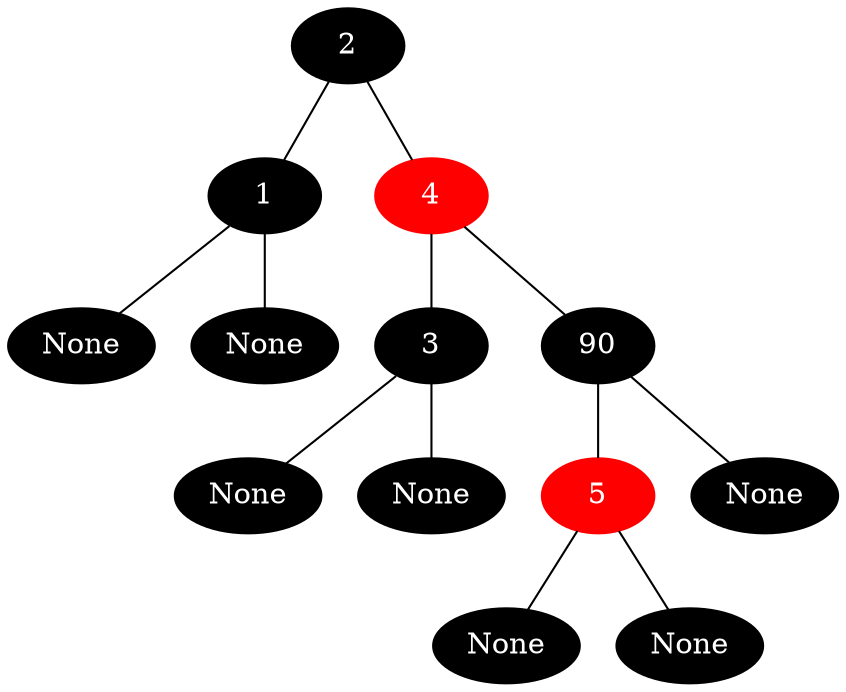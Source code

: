 graph {
	 0 [label="2", color=black, style=filled, fontcolor=white];
	 1 [label="1", color=black, style=filled, fontcolor=white];
	 2 [label="None", color=black, style=filled, fontcolor=white];
	 3 [label="None", color=black, style=filled, fontcolor=white];
	 4 [label="4", color=red, style=filled, fontcolor=white];
	 5 [label="3", color=black, style=filled, fontcolor=white];
	 6 [label="None", color=black, style=filled, fontcolor=white];
	 7 [label="None", color=black, style=filled, fontcolor=white];
	 8 [label="90", color=black, style=filled, fontcolor=white];
	 9 [label="5", color=red, style=filled, fontcolor=white];
	 10 [label="None", color=black, style=filled, fontcolor=white];
	 11 [label="None", color=black, style=filled, fontcolor=white];
	 12 [label="None", color=black, style=filled, fontcolor=white];
	 0 -- 1;
	 1 -- 2;
	 1 -- 3;
	 0 -- 4;
	 4 -- 5;
	 5 -- 6;
	 5 -- 7;
	 4 -- 8;
	 8 -- 9;
	 9 -- 10;
	 9 -- 11;
	 8 -- 12;
}

